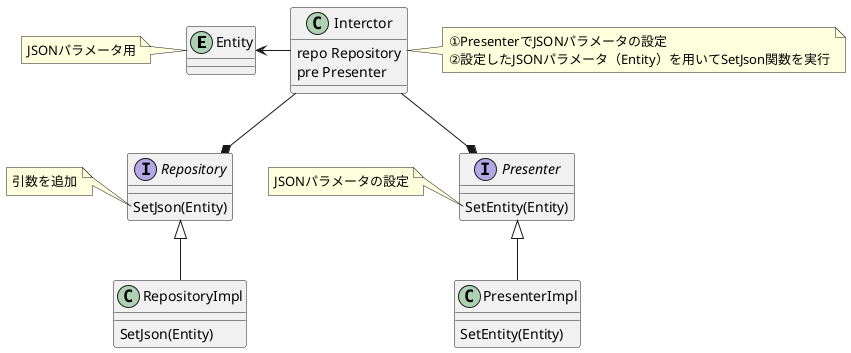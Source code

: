 @startuml
entity Entity
note left of Entity : JSONパラメータ用

class Interctor {
  repo Repository
  pre Presenter
}
note right of Interctor {
    ①PresenterでJSONパラメータの設定
    ②設定したJSONパラメータ（Entity）を用いてSetJson関数を実行
}

interface Repository {
    SetJson(Entity)
}
note left of Repository::SetJson
    引数を追加
end note

class RepositoryImpl {
    SetJson(Entity)
}

interface Presenter {
    SetEntity(Entity)
}
note left of Presenter::SetEntity {
    JSONパラメータの設定
}

class PresenterImpl {
    SetEntity(Entity)
}

Entity <- Interctor
Interctor --* Repository
Repository <|-- RepositoryImpl
Interctor --* Presenter
Presenter <|-- PresenterImpl
@enduml